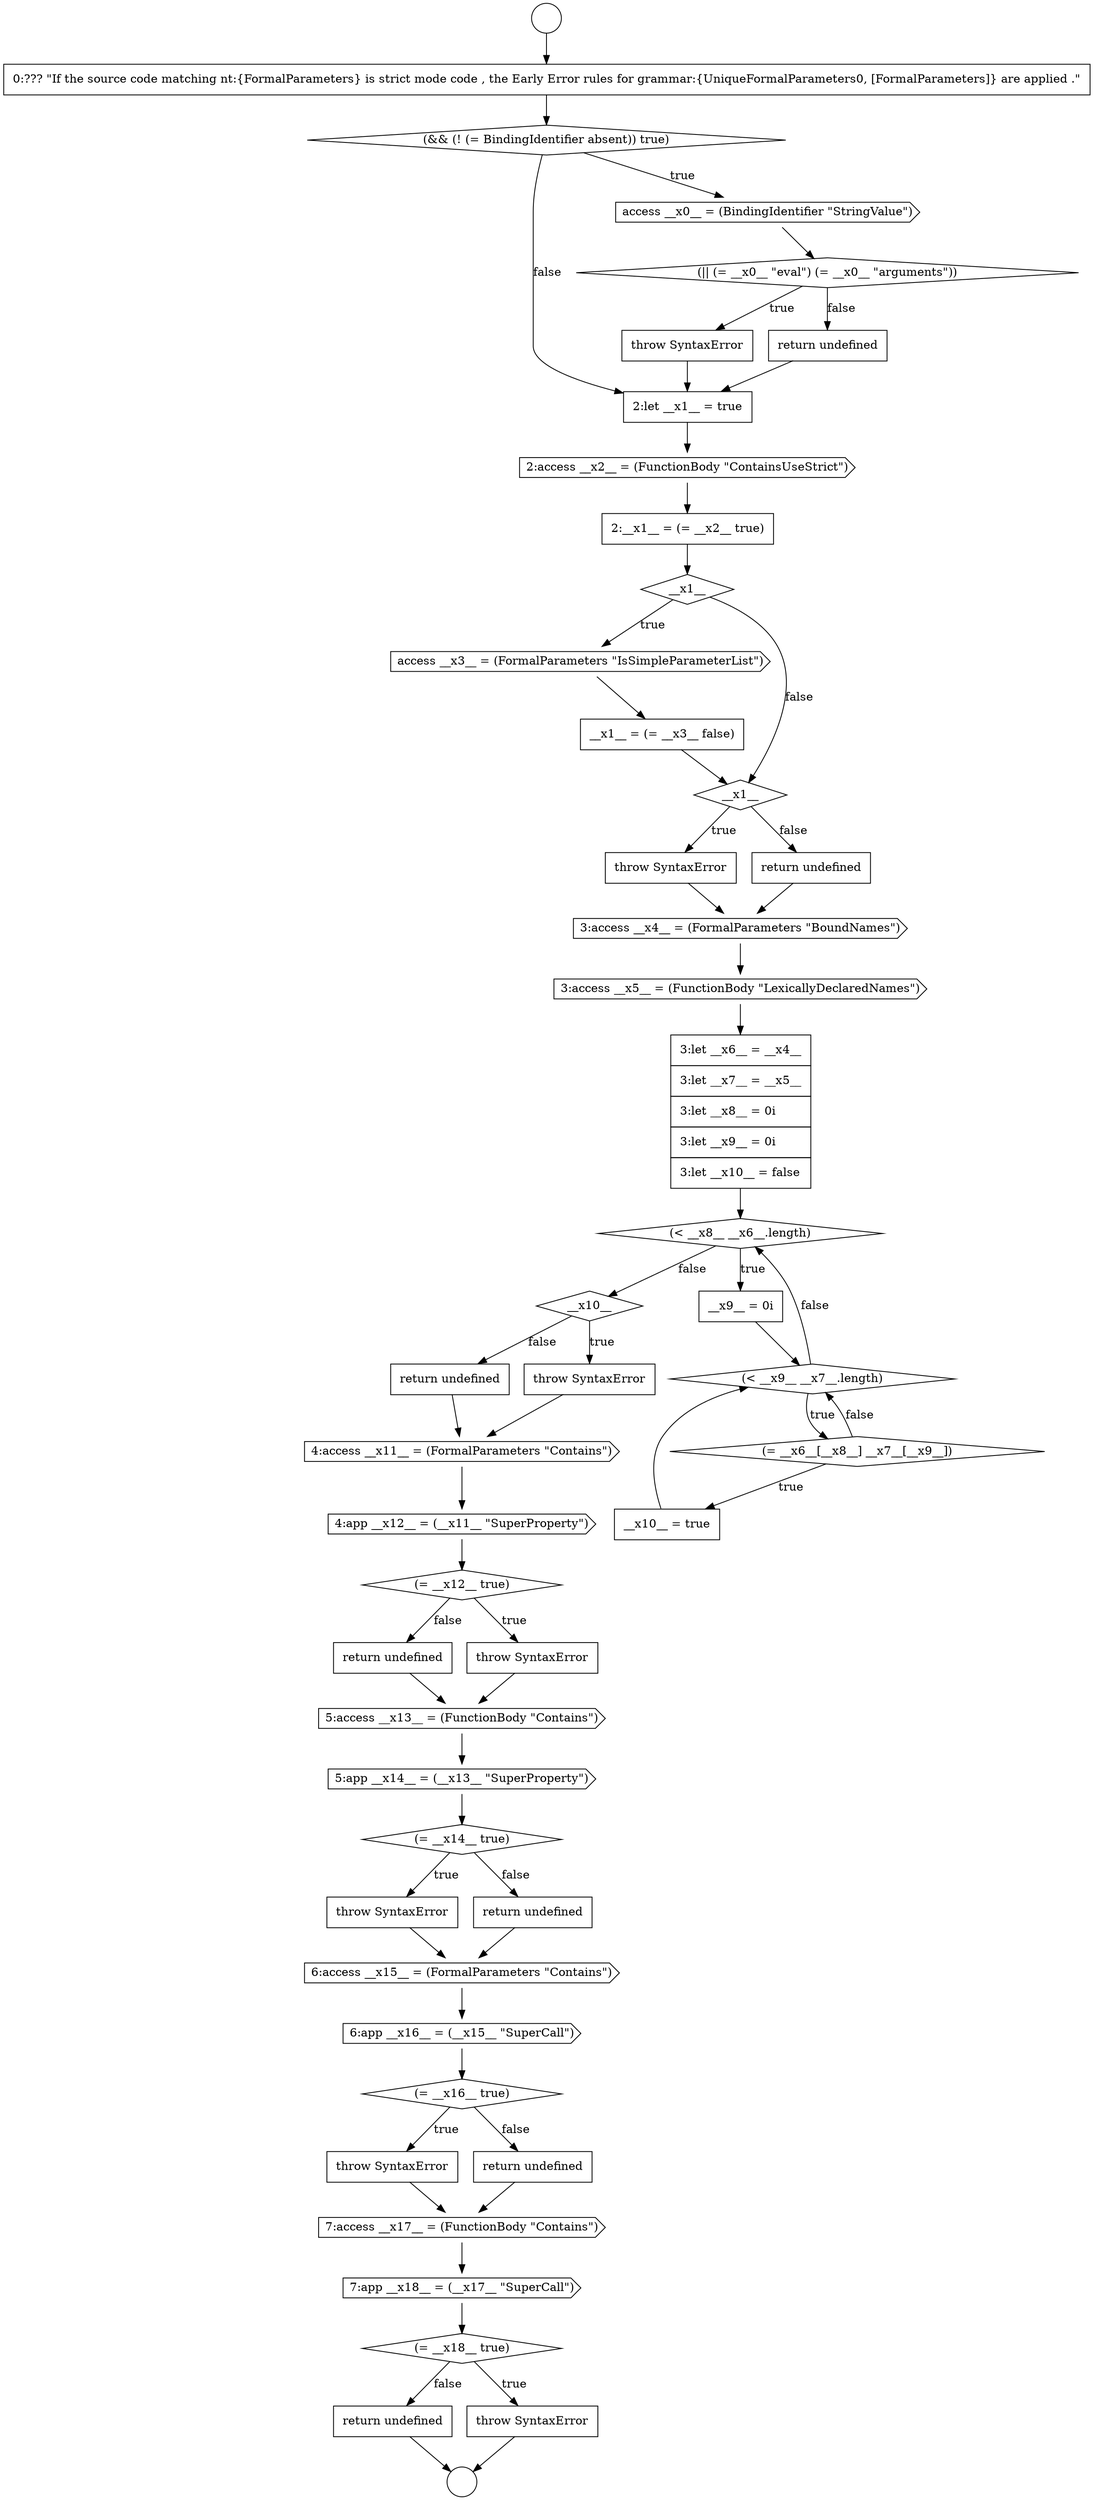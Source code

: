 digraph {
  node19819 [shape=none, margin=0, label=<<font color="black">
    <table border="0" cellborder="1" cellspacing="0" cellpadding="10">
      <tr><td align="left">return undefined</td></tr>
    </table>
  </font>> color="black" fillcolor="white" style=filled]
  node19787 [shape=none, margin=0, label=<<font color="black">
    <table border="0" cellborder="1" cellspacing="0" cellpadding="10">
      <tr><td align="left">throw SyntaxError</td></tr>
    </table>
  </font>> color="black" fillcolor="white" style=filled]
  node19799 [shape=none, margin=0, label=<<font color="black">
    <table border="0" cellborder="1" cellspacing="0" cellpadding="10">
      <tr><td align="left">return undefined</td></tr>
    </table>
  </font>> color="black" fillcolor="white" style=filled]
  node19812 [shape=diamond, label=<<font color="black">(= __x16__ true)</font>> color="black" fillcolor="white" style=filled]
  node19781 [shape=cds, label=<<font color="black">2:access __x2__ = (FunctionBody &quot;ContainsUseStrict&quot;)</font>> color="black" fillcolor="white" style=filled]
  node19800 [shape=cds, label=<<font color="black">4:access __x11__ = (FormalParameters &quot;Contains&quot;)</font>> color="black" fillcolor="white" style=filled]
  node19796 [shape=none, margin=0, label=<<font color="black">
    <table border="0" cellborder="1" cellspacing="0" cellpadding="10">
      <tr><td align="left">__x10__ = true</td></tr>
    </table>
  </font>> color="black" fillcolor="white" style=filled]
  node19790 [shape=cds, label=<<font color="black">3:access __x5__ = (FunctionBody &quot;LexicallyDeclaredNames&quot;)</font>> color="black" fillcolor="white" style=filled]
  node19784 [shape=cds, label=<<font color="black">access __x3__ = (FormalParameters &quot;IsSimpleParameterList&quot;)</font>> color="black" fillcolor="white" style=filled]
  node19774 [shape=none, margin=0, label=<<font color="black">
    <table border="0" cellborder="1" cellspacing="0" cellpadding="10">
      <tr><td align="left">0:??? &quot;If the source code matching nt:{FormalParameters} is strict mode code , the Early Error rules for grammar:{UniqueFormalParameters0, [FormalParameters]} are applied .&quot;</td></tr>
    </table>
  </font>> color="black" fillcolor="white" style=filled]
  node19798 [shape=none, margin=0, label=<<font color="black">
    <table border="0" cellborder="1" cellspacing="0" cellpadding="10">
      <tr><td align="left">throw SyntaxError</td></tr>
    </table>
  </font>> color="black" fillcolor="white" style=filled]
  node19801 [shape=cds, label=<<font color="black">4:app __x12__ = (__x11__ &quot;SuperProperty&quot;)</font>> color="black" fillcolor="white" style=filled]
  node19805 [shape=cds, label=<<font color="black">5:access __x13__ = (FunctionBody &quot;Contains&quot;)</font>> color="black" fillcolor="white" style=filled]
  node19773 [shape=circle label=" " color="black" fillcolor="white" style=filled]
  node19772 [shape=circle label=" " color="black" fillcolor="white" style=filled]
  node19804 [shape=none, margin=0, label=<<font color="black">
    <table border="0" cellborder="1" cellspacing="0" cellpadding="10">
      <tr><td align="left">return undefined</td></tr>
    </table>
  </font>> color="black" fillcolor="white" style=filled]
  node19795 [shape=diamond, label=<<font color="black">(= __x6__[__x8__] __x7__[__x9__])</font>> color="black" fillcolor="white" style=filled]
  node19780 [shape=none, margin=0, label=<<font color="black">
    <table border="0" cellborder="1" cellspacing="0" cellpadding="10">
      <tr><td align="left">2:let __x1__ = true</td></tr>
    </table>
  </font>> color="black" fillcolor="white" style=filled]
  node19776 [shape=cds, label=<<font color="black">access __x0__ = (BindingIdentifier &quot;StringValue&quot;)</font>> color="black" fillcolor="white" style=filled]
  node19808 [shape=none, margin=0, label=<<font color="black">
    <table border="0" cellborder="1" cellspacing="0" cellpadding="10">
      <tr><td align="left">throw SyntaxError</td></tr>
    </table>
  </font>> color="black" fillcolor="white" style=filled]
  node19803 [shape=none, margin=0, label=<<font color="black">
    <table border="0" cellborder="1" cellspacing="0" cellpadding="10">
      <tr><td align="left">throw SyntaxError</td></tr>
    </table>
  </font>> color="black" fillcolor="white" style=filled]
  node19813 [shape=none, margin=0, label=<<font color="black">
    <table border="0" cellborder="1" cellspacing="0" cellpadding="10">
      <tr><td align="left">throw SyntaxError</td></tr>
    </table>
  </font>> color="black" fillcolor="white" style=filled]
  node19818 [shape=none, margin=0, label=<<font color="black">
    <table border="0" cellborder="1" cellspacing="0" cellpadding="10">
      <tr><td align="left">throw SyntaxError</td></tr>
    </table>
  </font>> color="black" fillcolor="white" style=filled]
  node19786 [shape=diamond, label=<<font color="black">__x1__</font>> color="black" fillcolor="white" style=filled]
  node19783 [shape=diamond, label=<<font color="black">__x1__</font>> color="black" fillcolor="white" style=filled]
  node19777 [shape=diamond, label=<<font color="black">(|| (= __x0__ &quot;eval&quot;) (= __x0__ &quot;arguments&quot;))</font>> color="black" fillcolor="white" style=filled]
  node19775 [shape=diamond, label=<<font color="black">(&amp;&amp; (! (= BindingIdentifier absent)) true)</font>> color="black" fillcolor="white" style=filled]
  node19807 [shape=diamond, label=<<font color="black">(= __x14__ true)</font>> color="black" fillcolor="white" style=filled]
  node19809 [shape=none, margin=0, label=<<font color="black">
    <table border="0" cellborder="1" cellspacing="0" cellpadding="10">
      <tr><td align="left">return undefined</td></tr>
    </table>
  </font>> color="black" fillcolor="white" style=filled]
  node19815 [shape=cds, label=<<font color="black">7:access __x17__ = (FunctionBody &quot;Contains&quot;)</font>> color="black" fillcolor="white" style=filled]
  node19817 [shape=diamond, label=<<font color="black">(= __x18__ true)</font>> color="black" fillcolor="white" style=filled]
  node19797 [shape=diamond, label=<<font color="black">__x10__</font>> color="black" fillcolor="white" style=filled]
  node19782 [shape=none, margin=0, label=<<font color="black">
    <table border="0" cellborder="1" cellspacing="0" cellpadding="10">
      <tr><td align="left">2:__x1__ = (= __x2__ true)</td></tr>
    </table>
  </font>> color="black" fillcolor="white" style=filled]
  node19814 [shape=none, margin=0, label=<<font color="black">
    <table border="0" cellborder="1" cellspacing="0" cellpadding="10">
      <tr><td align="left">return undefined</td></tr>
    </table>
  </font>> color="black" fillcolor="white" style=filled]
  node19785 [shape=none, margin=0, label=<<font color="black">
    <table border="0" cellborder="1" cellspacing="0" cellpadding="10">
      <tr><td align="left">__x1__ = (= __x3__ false)</td></tr>
    </table>
  </font>> color="black" fillcolor="white" style=filled]
  node19802 [shape=diamond, label=<<font color="black">(= __x12__ true)</font>> color="black" fillcolor="white" style=filled]
  node19806 [shape=cds, label=<<font color="black">5:app __x14__ = (__x13__ &quot;SuperProperty&quot;)</font>> color="black" fillcolor="white" style=filled]
  node19789 [shape=cds, label=<<font color="black">3:access __x4__ = (FormalParameters &quot;BoundNames&quot;)</font>> color="black" fillcolor="white" style=filled]
  node19778 [shape=none, margin=0, label=<<font color="black">
    <table border="0" cellborder="1" cellspacing="0" cellpadding="10">
      <tr><td align="left">throw SyntaxError</td></tr>
    </table>
  </font>> color="black" fillcolor="white" style=filled]
  node19793 [shape=none, margin=0, label=<<font color="black">
    <table border="0" cellborder="1" cellspacing="0" cellpadding="10">
      <tr><td align="left">__x9__ = 0i</td></tr>
    </table>
  </font>> color="black" fillcolor="white" style=filled]
  node19810 [shape=cds, label=<<font color="black">6:access __x15__ = (FormalParameters &quot;Contains&quot;)</font>> color="black" fillcolor="white" style=filled]
  node19816 [shape=cds, label=<<font color="black">7:app __x18__ = (__x17__ &quot;SuperCall&quot;)</font>> color="black" fillcolor="white" style=filled]
  node19788 [shape=none, margin=0, label=<<font color="black">
    <table border="0" cellborder="1" cellspacing="0" cellpadding="10">
      <tr><td align="left">return undefined</td></tr>
    </table>
  </font>> color="black" fillcolor="white" style=filled]
  node19791 [shape=none, margin=0, label=<<font color="black">
    <table border="0" cellborder="1" cellspacing="0" cellpadding="10">
      <tr><td align="left">3:let __x6__ = __x4__</td></tr>
      <tr><td align="left">3:let __x7__ = __x5__</td></tr>
      <tr><td align="left">3:let __x8__ = 0i</td></tr>
      <tr><td align="left">3:let __x9__ = 0i</td></tr>
      <tr><td align="left">3:let __x10__ = false</td></tr>
    </table>
  </font>> color="black" fillcolor="white" style=filled]
  node19792 [shape=diamond, label=<<font color="black">(&lt; __x8__ __x6__.length)</font>> color="black" fillcolor="white" style=filled]
  node19811 [shape=cds, label=<<font color="black">6:app __x16__ = (__x15__ &quot;SuperCall&quot;)</font>> color="black" fillcolor="white" style=filled]
  node19779 [shape=none, margin=0, label=<<font color="black">
    <table border="0" cellborder="1" cellspacing="0" cellpadding="10">
      <tr><td align="left">return undefined</td></tr>
    </table>
  </font>> color="black" fillcolor="white" style=filled]
  node19794 [shape=diamond, label=<<font color="black">(&lt; __x9__ __x7__.length)</font>> color="black" fillcolor="white" style=filled]
  node19795 -> node19796 [label=<<font color="black">true</font>> color="black"]
  node19795 -> node19794 [label=<<font color="black">false</font>> color="black"]
  node19818 -> node19773 [ color="black"]
  node19814 -> node19815 [ color="black"]
  node19811 -> node19812 [ color="black"]
  node19793 -> node19794 [ color="black"]
  node19785 -> node19786 [ color="black"]
  node19783 -> node19784 [label=<<font color="black">true</font>> color="black"]
  node19783 -> node19786 [label=<<font color="black">false</font>> color="black"]
  node19792 -> node19793 [label=<<font color="black">true</font>> color="black"]
  node19792 -> node19797 [label=<<font color="black">false</font>> color="black"]
  node19779 -> node19780 [ color="black"]
  node19815 -> node19816 [ color="black"]
  node19805 -> node19806 [ color="black"]
  node19804 -> node19805 [ color="black"]
  node19781 -> node19782 [ color="black"]
  node19790 -> node19791 [ color="black"]
  node19776 -> node19777 [ color="black"]
  node19803 -> node19805 [ color="black"]
  node19809 -> node19810 [ color="black"]
  node19800 -> node19801 [ color="black"]
  node19798 -> node19800 [ color="black"]
  node19812 -> node19813 [label=<<font color="black">true</font>> color="black"]
  node19812 -> node19814 [label=<<font color="black">false</font>> color="black"]
  node19808 -> node19810 [ color="black"]
  node19807 -> node19808 [label=<<font color="black">true</font>> color="black"]
  node19807 -> node19809 [label=<<font color="black">false</font>> color="black"]
  node19782 -> node19783 [ color="black"]
  node19786 -> node19787 [label=<<font color="black">true</font>> color="black"]
  node19786 -> node19788 [label=<<font color="black">false</font>> color="black"]
  node19777 -> node19778 [label=<<font color="black">true</font>> color="black"]
  node19777 -> node19779 [label=<<font color="black">false</font>> color="black"]
  node19816 -> node19817 [ color="black"]
  node19780 -> node19781 [ color="black"]
  node19806 -> node19807 [ color="black"]
  node19817 -> node19818 [label=<<font color="black">true</font>> color="black"]
  node19817 -> node19819 [label=<<font color="black">false</font>> color="black"]
  node19787 -> node19789 [ color="black"]
  node19802 -> node19803 [label=<<font color="black">true</font>> color="black"]
  node19802 -> node19804 [label=<<font color="black">false</font>> color="black"]
  node19819 -> node19773 [ color="black"]
  node19784 -> node19785 [ color="black"]
  node19774 -> node19775 [ color="black"]
  node19775 -> node19776 [label=<<font color="black">true</font>> color="black"]
  node19775 -> node19780 [label=<<font color="black">false</font>> color="black"]
  node19797 -> node19798 [label=<<font color="black">true</font>> color="black"]
  node19797 -> node19799 [label=<<font color="black">false</font>> color="black"]
  node19788 -> node19789 [ color="black"]
  node19778 -> node19780 [ color="black"]
  node19813 -> node19815 [ color="black"]
  node19789 -> node19790 [ color="black"]
  node19796 -> node19794 [ color="black"]
  node19794 -> node19795 [label=<<font color="black">true</font>> color="black"]
  node19794 -> node19792 [label=<<font color="black">false</font>> color="black"]
  node19791 -> node19792 [ color="black"]
  node19810 -> node19811 [ color="black"]
  node19799 -> node19800 [ color="black"]
  node19772 -> node19774 [ color="black"]
  node19801 -> node19802 [ color="black"]
}
